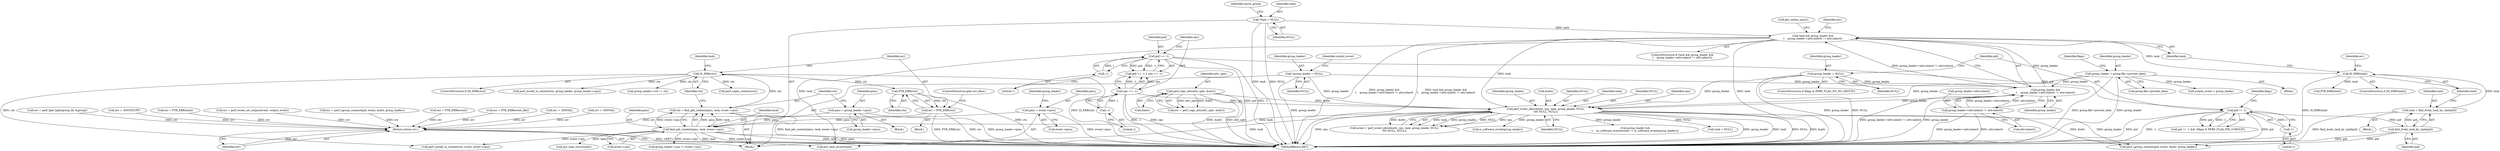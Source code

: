 digraph "0_linux_f63a8daa5812afef4f06c962351687e1ff9ccb2b@pointer" {
"1000441" [label="(Call,PTR_ERR(ctx))"];
"1000436" [label="(Call,IS_ERR(ctx))"];
"1000427" [label="(Call,ctx = find_get_context(pmu, task, event->cpu))"];
"1000429" [label="(Call,find_get_context(pmu, task, event->cpu))"];
"1000408" [label="(Call,pmu = group_leader->pmu)"];
"1000390" [label="(Call,pmu = event->pmu)"];
"1000333" [label="(Call,perf_event_alloc(&attr, cpu, task, group_leader, NULL,\n\t\t\t\t NULL, NULL))"];
"1000174" [label="(Call,perf_copy_attr(attr_uptr, &attr))"];
"1000226" [label="(Call,cpu == -1)"];
"1000228" [label="(Call,-1)"];
"1000311" [label="(Call,task && group_leader &&\n\t    group_leader->attr.inherit != attr.inherit)"];
"1000302" [label="(Call,IS_ERR(task))"];
"1000297" [label="(Call,task = find_lively_task_by_vpid(pid))"];
"1000299" [label="(Call,find_lively_task_by_vpid(pid))"];
"1000288" [label="(Call,pid != -1)"];
"1000222" [label="(Call,pid == -1)"];
"1000224" [label="(Call,-1)"];
"1000290" [label="(Call,-1)"];
"1000151" [label="(Call,*task = NULL)"];
"1000313" [label="(Call,group_leader &&\n\t    group_leader->attr.inherit != attr.inherit)"];
"1000283" [label="(Call,group_leader = NULL)"];
"1000131" [label="(Call,*group_leader = NULL)"];
"1000265" [label="(Call,group_leader = group.file->private_data)"];
"1000315" [label="(Call,group_leader->attr.inherit != attr.inherit)"];
"1000439" [label="(Call,err = PTR_ERR(ctx))"];
"1000677" [label="(Return,return err;)"];
"1000174" [label="(Call,perf_copy_attr(attr_uptr, &attr))"];
"1000172" [label="(Call,err = perf_copy_attr(attr_uptr, &attr))"];
"1000265" [label="(Call,group_leader = group.file->private_data)"];
"1000339" [label="(Identifier,NULL)"];
"1000175" [label="(Identifier,attr_uptr)"];
"1000255" [label="(Block,)"];
"1000307" [label="(Call,PTR_ERR(task))"];
"1000290" [label="(Call,-1)"];
"1000346" [label="(Call,err = PTR_ERR(event))"];
"1000436" [label="(Call,IS_ERR(ctx))"];
"1000326" [label="(Identifier,err)"];
"1000151" [label="(Call,*task = NULL)"];
"1000287" [label="(Call,pid != -1 && !(flags & PERF_FLAG_PID_CGROUP))"];
"1000530" [label="(Call,err = PTR_ERR(event_file))"];
"1000224" [label="(Call,-1)"];
"1000443" [label="(ControlStructure,goto err_alloc;)"];
"1000176" [label="(Call,&attr)"];
"1000306" [label="(Identifier,err)"];
"1000267" [label="(Call,group.file->private_data)"];
"1000341" [label="(Identifier,NULL)"];
"1000391" [label="(Identifier,pmu)"];
"1000274" [label="(Identifier,flags)"];
"1000296" [label="(Block,)"];
"1000336" [label="(Identifier,cpu)"];
"1000430" [label="(Identifier,pmu)"];
"1000158" [label="(Identifier,move_group)"];
"1000442" [label="(Identifier,ctx)"];
"1000313" [label="(Call,group_leader &&\n\t    group_leader->attr.inherit != attr.inherit)"];
"1000392" [label="(Call,event->pmu)"];
"1000397" [label="(Identifier,group_leader)"];
"1000408" [label="(Call,pmu = group_leader->pmu)"];
"1000440" [label="(Identifier,err)"];
"1000410" [label="(Call,group_leader->pmu)"];
"1000427" [label="(Call,ctx = find_get_context(pmu, task, event->cpu))"];
"1000657" [label="(Call,perf_unpin_context(ctx))"];
"1000678" [label="(Identifier,err)"];
"1000279" [label="(ControlStructure,if (flags & PERF_FLAG_FD_NO_GROUP))"];
"1000285" [label="(Identifier,NULL)"];
"1000312" [label="(Identifier,task)"];
"1000597" [label="(Call,perf_install_in_context(ctx, event, event->cpu))"];
"1000223" [label="(Identifier,pid)"];
"1000390" [label="(Call,pmu = event->pmu)"];
"1000396" [label="(Call,group_leader &&\n\t    (is_software_event(event) != is_software_event(group_leader)))"];
"1000229" [label="(Literal,1)"];
"1000455" [label="(Call,err = -EINVAL)"];
"1000303" [label="(Identifier,task)"];
"1000276" [label="(Call,output_event = group_leader)"];
"1000302" [label="(Call,IS_ERR(task))"];
"1000445" [label="(Identifier,task)"];
"1000315" [label="(Call,group_leader->attr.inherit != attr.inherit)"];
"1000221" [label="(Call,pid == -1 || cpu == -1)"];
"1000338" [label="(Identifier,group_leader)"];
"1000431" [label="(Identifier,task)"];
"1000435" [label="(ControlStructure,if (IS_ERR(ctx)))"];
"1000289" [label="(Identifier,pid)"];
"1000441" [label="(Call,PTR_ERR(ctx))"];
"1000449" [label="(Call,task = NULL)"];
"1000677" [label="(Return,return err;)"];
"1000222" [label="(Call,pid == -1)"];
"1000669" [label="(Call,put_task_struct(task))"];
"1000429" [label="(Call,find_get_context(pmu, task, event->cpu))"];
"1000316" [label="(Call,group_leader->attr.inherit)"];
"1000428" [label="(Identifier,ctx)"];
"1000580" [label="(Call,perf_install_in_context(ctx, group_leader, group_leader->cpu))"];
"1000133" [label="(Identifier,NULL)"];
"1000288" [label="(Call,pid != -1)"];
"1000299" [label="(Call,find_lively_task_by_vpid(pid))"];
"1000331" [label="(Call,event = perf_event_alloc(&attr, cpu, task, group_leader, NULL,\n\t\t\t\t NULL, NULL))"];
"1000330" [label="(Call,get_online_cpus())"];
"1000297" [label="(Call,task = find_lively_task_by_vpid(pid))"];
"1000294" [label="(Identifier,flags)"];
"1000439" [label="(Call,err = PTR_ERR(ctx))"];
"1000132" [label="(Identifier,group_leader)"];
"1000131" [label="(Call,*group_leader = NULL)"];
"1000481" [label="(Call,group_leader->cpu != event->cpu)"];
"1000225" [label="(Literal,1)"];
"1000492" [label="(Call,group_leader->ctx != ctx)"];
"1000298" [label="(Identifier,task)"];
"1000325" [label="(Call,err = -EINVAL)"];
"1000334" [label="(Call,&attr)"];
"1000311" [label="(Call,task && group_leader &&\n\t    group_leader->attr.inherit != attr.inherit)"];
"1000227" [label="(Identifier,cpu)"];
"1000291" [label="(Literal,1)"];
"1000679" [label="(MethodReturn,RET)"];
"1000401" [label="(Call,is_software_event(group_leader))"];
"1000333" [label="(Call,perf_event_alloc(&attr, cpu, task, group_leader, NULL,\n\t\t\t\t NULL, NULL))"];
"1000256" [label="(Call,err = perf_fget_light(group_fd, &group))"];
"1000437" [label="(Identifier,ctx)"];
"1000407" [label="(Block,)"];
"1000447" [label="(Call,put_task_struct(task))"];
"1000383" [label="(Call,err = -ENOTSUPP)"];
"1000226" [label="(Call,cpu == -1)"];
"1000340" [label="(Identifier,NULL)"];
"1000314" [label="(Identifier,group_leader)"];
"1000310" [label="(ControlStructure,if (task && group_leader &&\n\t    group_leader->attr.inherit != attr.inherit))"];
"1000438" [label="(Block,)"];
"1000283" [label="(Call,group_leader = NULL)"];
"1000432" [label="(Call,event->cpu)"];
"1000284" [label="(Identifier,group_leader)"];
"1000301" [label="(ControlStructure,if (IS_ERR(task)))"];
"1000337" [label="(Identifier,task)"];
"1000152" [label="(Identifier,task)"];
"1000153" [label="(Identifier,NULL)"];
"1000409" [label="(Identifier,pmu)"];
"1000358" [label="(Call,perf_cgroup_connect(pid, event, &attr, group_leader))"];
"1000136" [label="(Identifier,output_event)"];
"1000300" [label="(Identifier,pid)"];
"1000129" [label="(Block,)"];
"1000305" [label="(Call,err = PTR_ERR(task))"];
"1000321" [label="(Call,attr.inherit)"];
"1000510" [label="(Call,err = perf_event_set_output(event, output_event))"];
"1000356" [label="(Call,err = perf_cgroup_connect(pid, event, &attr, group_leader))"];
"1000228" [label="(Call,-1)"];
"1000266" [label="(Identifier,group_leader)"];
"1000441" -> "1000439"  [label="AST: "];
"1000441" -> "1000442"  [label="CFG: "];
"1000442" -> "1000441"  [label="AST: "];
"1000439" -> "1000441"  [label="CFG: "];
"1000441" -> "1000679"  [label="DDG: ctx"];
"1000441" -> "1000439"  [label="DDG: ctx"];
"1000436" -> "1000441"  [label="DDG: ctx"];
"1000436" -> "1000435"  [label="AST: "];
"1000436" -> "1000437"  [label="CFG: "];
"1000437" -> "1000436"  [label="AST: "];
"1000440" -> "1000436"  [label="CFG: "];
"1000445" -> "1000436"  [label="CFG: "];
"1000436" -> "1000679"  [label="DDG: IS_ERR(ctx)"];
"1000427" -> "1000436"  [label="DDG: ctx"];
"1000436" -> "1000492"  [label="DDG: ctx"];
"1000436" -> "1000580"  [label="DDG: ctx"];
"1000436" -> "1000597"  [label="DDG: ctx"];
"1000436" -> "1000657"  [label="DDG: ctx"];
"1000427" -> "1000129"  [label="AST: "];
"1000427" -> "1000429"  [label="CFG: "];
"1000428" -> "1000427"  [label="AST: "];
"1000429" -> "1000427"  [label="AST: "];
"1000437" -> "1000427"  [label="CFG: "];
"1000427" -> "1000679"  [label="DDG: find_get_context(pmu, task, event->cpu)"];
"1000429" -> "1000427"  [label="DDG: pmu"];
"1000429" -> "1000427"  [label="DDG: task"];
"1000429" -> "1000427"  [label="DDG: event->cpu"];
"1000429" -> "1000432"  [label="CFG: "];
"1000430" -> "1000429"  [label="AST: "];
"1000431" -> "1000429"  [label="AST: "];
"1000432" -> "1000429"  [label="AST: "];
"1000429" -> "1000679"  [label="DDG: event->cpu"];
"1000429" -> "1000679"  [label="DDG: task"];
"1000429" -> "1000679"  [label="DDG: pmu"];
"1000408" -> "1000429"  [label="DDG: pmu"];
"1000390" -> "1000429"  [label="DDG: pmu"];
"1000333" -> "1000429"  [label="DDG: task"];
"1000429" -> "1000447"  [label="DDG: task"];
"1000429" -> "1000481"  [label="DDG: event->cpu"];
"1000429" -> "1000597"  [label="DDG: event->cpu"];
"1000429" -> "1000669"  [label="DDG: task"];
"1000408" -> "1000407"  [label="AST: "];
"1000408" -> "1000410"  [label="CFG: "];
"1000409" -> "1000408"  [label="AST: "];
"1000410" -> "1000408"  [label="AST: "];
"1000428" -> "1000408"  [label="CFG: "];
"1000408" -> "1000679"  [label="DDG: group_leader->pmu"];
"1000390" -> "1000129"  [label="AST: "];
"1000390" -> "1000392"  [label="CFG: "];
"1000391" -> "1000390"  [label="AST: "];
"1000392" -> "1000390"  [label="AST: "];
"1000397" -> "1000390"  [label="CFG: "];
"1000390" -> "1000679"  [label="DDG: event->pmu"];
"1000333" -> "1000331"  [label="AST: "];
"1000333" -> "1000341"  [label="CFG: "];
"1000334" -> "1000333"  [label="AST: "];
"1000336" -> "1000333"  [label="AST: "];
"1000337" -> "1000333"  [label="AST: "];
"1000338" -> "1000333"  [label="AST: "];
"1000339" -> "1000333"  [label="AST: "];
"1000340" -> "1000333"  [label="AST: "];
"1000341" -> "1000333"  [label="AST: "];
"1000331" -> "1000333"  [label="CFG: "];
"1000333" -> "1000679"  [label="DDG: NULL"];
"1000333" -> "1000679"  [label="DDG: &attr"];
"1000333" -> "1000679"  [label="DDG: cpu"];
"1000333" -> "1000679"  [label="DDG: group_leader"];
"1000333" -> "1000679"  [label="DDG: task"];
"1000333" -> "1000331"  [label="DDG: task"];
"1000333" -> "1000331"  [label="DDG: group_leader"];
"1000333" -> "1000331"  [label="DDG: NULL"];
"1000333" -> "1000331"  [label="DDG: cpu"];
"1000333" -> "1000331"  [label="DDG: &attr"];
"1000174" -> "1000333"  [label="DDG: &attr"];
"1000226" -> "1000333"  [label="DDG: cpu"];
"1000311" -> "1000333"  [label="DDG: task"];
"1000283" -> "1000333"  [label="DDG: group_leader"];
"1000131" -> "1000333"  [label="DDG: group_leader"];
"1000265" -> "1000333"  [label="DDG: group_leader"];
"1000313" -> "1000333"  [label="DDG: group_leader"];
"1000333" -> "1000358"  [label="DDG: &attr"];
"1000333" -> "1000358"  [label="DDG: group_leader"];
"1000333" -> "1000396"  [label="DDG: group_leader"];
"1000333" -> "1000401"  [label="DDG: group_leader"];
"1000333" -> "1000449"  [label="DDG: NULL"];
"1000333" -> "1000669"  [label="DDG: task"];
"1000174" -> "1000172"  [label="AST: "];
"1000174" -> "1000176"  [label="CFG: "];
"1000175" -> "1000174"  [label="AST: "];
"1000176" -> "1000174"  [label="AST: "];
"1000172" -> "1000174"  [label="CFG: "];
"1000174" -> "1000679"  [label="DDG: &attr"];
"1000174" -> "1000679"  [label="DDG: attr_uptr"];
"1000174" -> "1000172"  [label="DDG: attr_uptr"];
"1000174" -> "1000172"  [label="DDG: &attr"];
"1000226" -> "1000221"  [label="AST: "];
"1000226" -> "1000228"  [label="CFG: "];
"1000227" -> "1000226"  [label="AST: "];
"1000228" -> "1000226"  [label="AST: "];
"1000221" -> "1000226"  [label="CFG: "];
"1000226" -> "1000679"  [label="DDG: cpu"];
"1000226" -> "1000679"  [label="DDG: -1"];
"1000226" -> "1000221"  [label="DDG: cpu"];
"1000226" -> "1000221"  [label="DDG: -1"];
"1000228" -> "1000226"  [label="DDG: 1"];
"1000228" -> "1000229"  [label="CFG: "];
"1000229" -> "1000228"  [label="AST: "];
"1000311" -> "1000310"  [label="AST: "];
"1000311" -> "1000312"  [label="CFG: "];
"1000311" -> "1000313"  [label="CFG: "];
"1000312" -> "1000311"  [label="AST: "];
"1000313" -> "1000311"  [label="AST: "];
"1000326" -> "1000311"  [label="CFG: "];
"1000330" -> "1000311"  [label="CFG: "];
"1000311" -> "1000679"  [label="DDG: task"];
"1000311" -> "1000679"  [label="DDG: group_leader &&\n\t    group_leader->attr.inherit != attr.inherit"];
"1000311" -> "1000679"  [label="DDG: task && group_leader &&\n\t    group_leader->attr.inherit != attr.inherit"];
"1000302" -> "1000311"  [label="DDG: task"];
"1000151" -> "1000311"  [label="DDG: task"];
"1000313" -> "1000311"  [label="DDG: group_leader"];
"1000313" -> "1000311"  [label="DDG: group_leader->attr.inherit != attr.inherit"];
"1000311" -> "1000669"  [label="DDG: task"];
"1000302" -> "1000301"  [label="AST: "];
"1000302" -> "1000303"  [label="CFG: "];
"1000303" -> "1000302"  [label="AST: "];
"1000306" -> "1000302"  [label="CFG: "];
"1000312" -> "1000302"  [label="CFG: "];
"1000302" -> "1000679"  [label="DDG: IS_ERR(task)"];
"1000297" -> "1000302"  [label="DDG: task"];
"1000302" -> "1000307"  [label="DDG: task"];
"1000297" -> "1000296"  [label="AST: "];
"1000297" -> "1000299"  [label="CFG: "];
"1000298" -> "1000297"  [label="AST: "];
"1000299" -> "1000297"  [label="AST: "];
"1000303" -> "1000297"  [label="CFG: "];
"1000297" -> "1000679"  [label="DDG: find_lively_task_by_vpid(pid)"];
"1000299" -> "1000297"  [label="DDG: pid"];
"1000299" -> "1000300"  [label="CFG: "];
"1000300" -> "1000299"  [label="AST: "];
"1000299" -> "1000679"  [label="DDG: pid"];
"1000288" -> "1000299"  [label="DDG: pid"];
"1000299" -> "1000358"  [label="DDG: pid"];
"1000288" -> "1000287"  [label="AST: "];
"1000288" -> "1000290"  [label="CFG: "];
"1000289" -> "1000288"  [label="AST: "];
"1000290" -> "1000288"  [label="AST: "];
"1000294" -> "1000288"  [label="CFG: "];
"1000287" -> "1000288"  [label="CFG: "];
"1000288" -> "1000679"  [label="DDG: -1"];
"1000288" -> "1000679"  [label="DDG: pid"];
"1000288" -> "1000287"  [label="DDG: pid"];
"1000288" -> "1000287"  [label="DDG: -1"];
"1000222" -> "1000288"  [label="DDG: pid"];
"1000290" -> "1000288"  [label="DDG: 1"];
"1000288" -> "1000358"  [label="DDG: pid"];
"1000222" -> "1000221"  [label="AST: "];
"1000222" -> "1000224"  [label="CFG: "];
"1000223" -> "1000222"  [label="AST: "];
"1000224" -> "1000222"  [label="AST: "];
"1000227" -> "1000222"  [label="CFG: "];
"1000221" -> "1000222"  [label="CFG: "];
"1000222" -> "1000679"  [label="DDG: pid"];
"1000222" -> "1000679"  [label="DDG: -1"];
"1000222" -> "1000221"  [label="DDG: pid"];
"1000222" -> "1000221"  [label="DDG: -1"];
"1000224" -> "1000222"  [label="DDG: 1"];
"1000224" -> "1000225"  [label="CFG: "];
"1000225" -> "1000224"  [label="AST: "];
"1000290" -> "1000291"  [label="CFG: "];
"1000291" -> "1000290"  [label="AST: "];
"1000151" -> "1000129"  [label="AST: "];
"1000151" -> "1000153"  [label="CFG: "];
"1000152" -> "1000151"  [label="AST: "];
"1000153" -> "1000151"  [label="AST: "];
"1000158" -> "1000151"  [label="CFG: "];
"1000151" -> "1000679"  [label="DDG: task"];
"1000151" -> "1000679"  [label="DDG: NULL"];
"1000313" -> "1000314"  [label="CFG: "];
"1000313" -> "1000315"  [label="CFG: "];
"1000314" -> "1000313"  [label="AST: "];
"1000315" -> "1000313"  [label="AST: "];
"1000313" -> "1000679"  [label="DDG: group_leader->attr.inherit != attr.inherit"];
"1000313" -> "1000679"  [label="DDG: group_leader"];
"1000283" -> "1000313"  [label="DDG: group_leader"];
"1000131" -> "1000313"  [label="DDG: group_leader"];
"1000265" -> "1000313"  [label="DDG: group_leader"];
"1000315" -> "1000313"  [label="DDG: group_leader->attr.inherit"];
"1000315" -> "1000313"  [label="DDG: attr.inherit"];
"1000283" -> "1000279"  [label="AST: "];
"1000283" -> "1000285"  [label="CFG: "];
"1000284" -> "1000283"  [label="AST: "];
"1000285" -> "1000283"  [label="AST: "];
"1000289" -> "1000283"  [label="CFG: "];
"1000283" -> "1000679"  [label="DDG: NULL"];
"1000283" -> "1000679"  [label="DDG: group_leader"];
"1000131" -> "1000129"  [label="AST: "];
"1000131" -> "1000133"  [label="CFG: "];
"1000132" -> "1000131"  [label="AST: "];
"1000133" -> "1000131"  [label="AST: "];
"1000136" -> "1000131"  [label="CFG: "];
"1000131" -> "1000679"  [label="DDG: group_leader"];
"1000265" -> "1000255"  [label="AST: "];
"1000265" -> "1000267"  [label="CFG: "];
"1000266" -> "1000265"  [label="AST: "];
"1000267" -> "1000265"  [label="AST: "];
"1000274" -> "1000265"  [label="CFG: "];
"1000265" -> "1000679"  [label="DDG: group.file->private_data"];
"1000265" -> "1000679"  [label="DDG: group_leader"];
"1000265" -> "1000276"  [label="DDG: group_leader"];
"1000315" -> "1000321"  [label="CFG: "];
"1000316" -> "1000315"  [label="AST: "];
"1000321" -> "1000315"  [label="AST: "];
"1000315" -> "1000679"  [label="DDG: group_leader->attr.inherit"];
"1000315" -> "1000679"  [label="DDG: attr.inherit"];
"1000439" -> "1000438"  [label="AST: "];
"1000440" -> "1000439"  [label="AST: "];
"1000443" -> "1000439"  [label="CFG: "];
"1000439" -> "1000679"  [label="DDG: err"];
"1000439" -> "1000679"  [label="DDG: PTR_ERR(ctx)"];
"1000439" -> "1000677"  [label="DDG: err"];
"1000677" -> "1000129"  [label="AST: "];
"1000677" -> "1000678"  [label="CFG: "];
"1000678" -> "1000677"  [label="AST: "];
"1000679" -> "1000677"  [label="CFG: "];
"1000677" -> "1000679"  [label="DDG: <RET>"];
"1000678" -> "1000677"  [label="DDG: err"];
"1000325" -> "1000677"  [label="DDG: err"];
"1000383" -> "1000677"  [label="DDG: err"];
"1000346" -> "1000677"  [label="DDG: err"];
"1000305" -> "1000677"  [label="DDG: err"];
"1000256" -> "1000677"  [label="DDG: err"];
"1000455" -> "1000677"  [label="DDG: err"];
"1000356" -> "1000677"  [label="DDG: err"];
"1000530" -> "1000677"  [label="DDG: err"];
"1000510" -> "1000677"  [label="DDG: err"];
}
